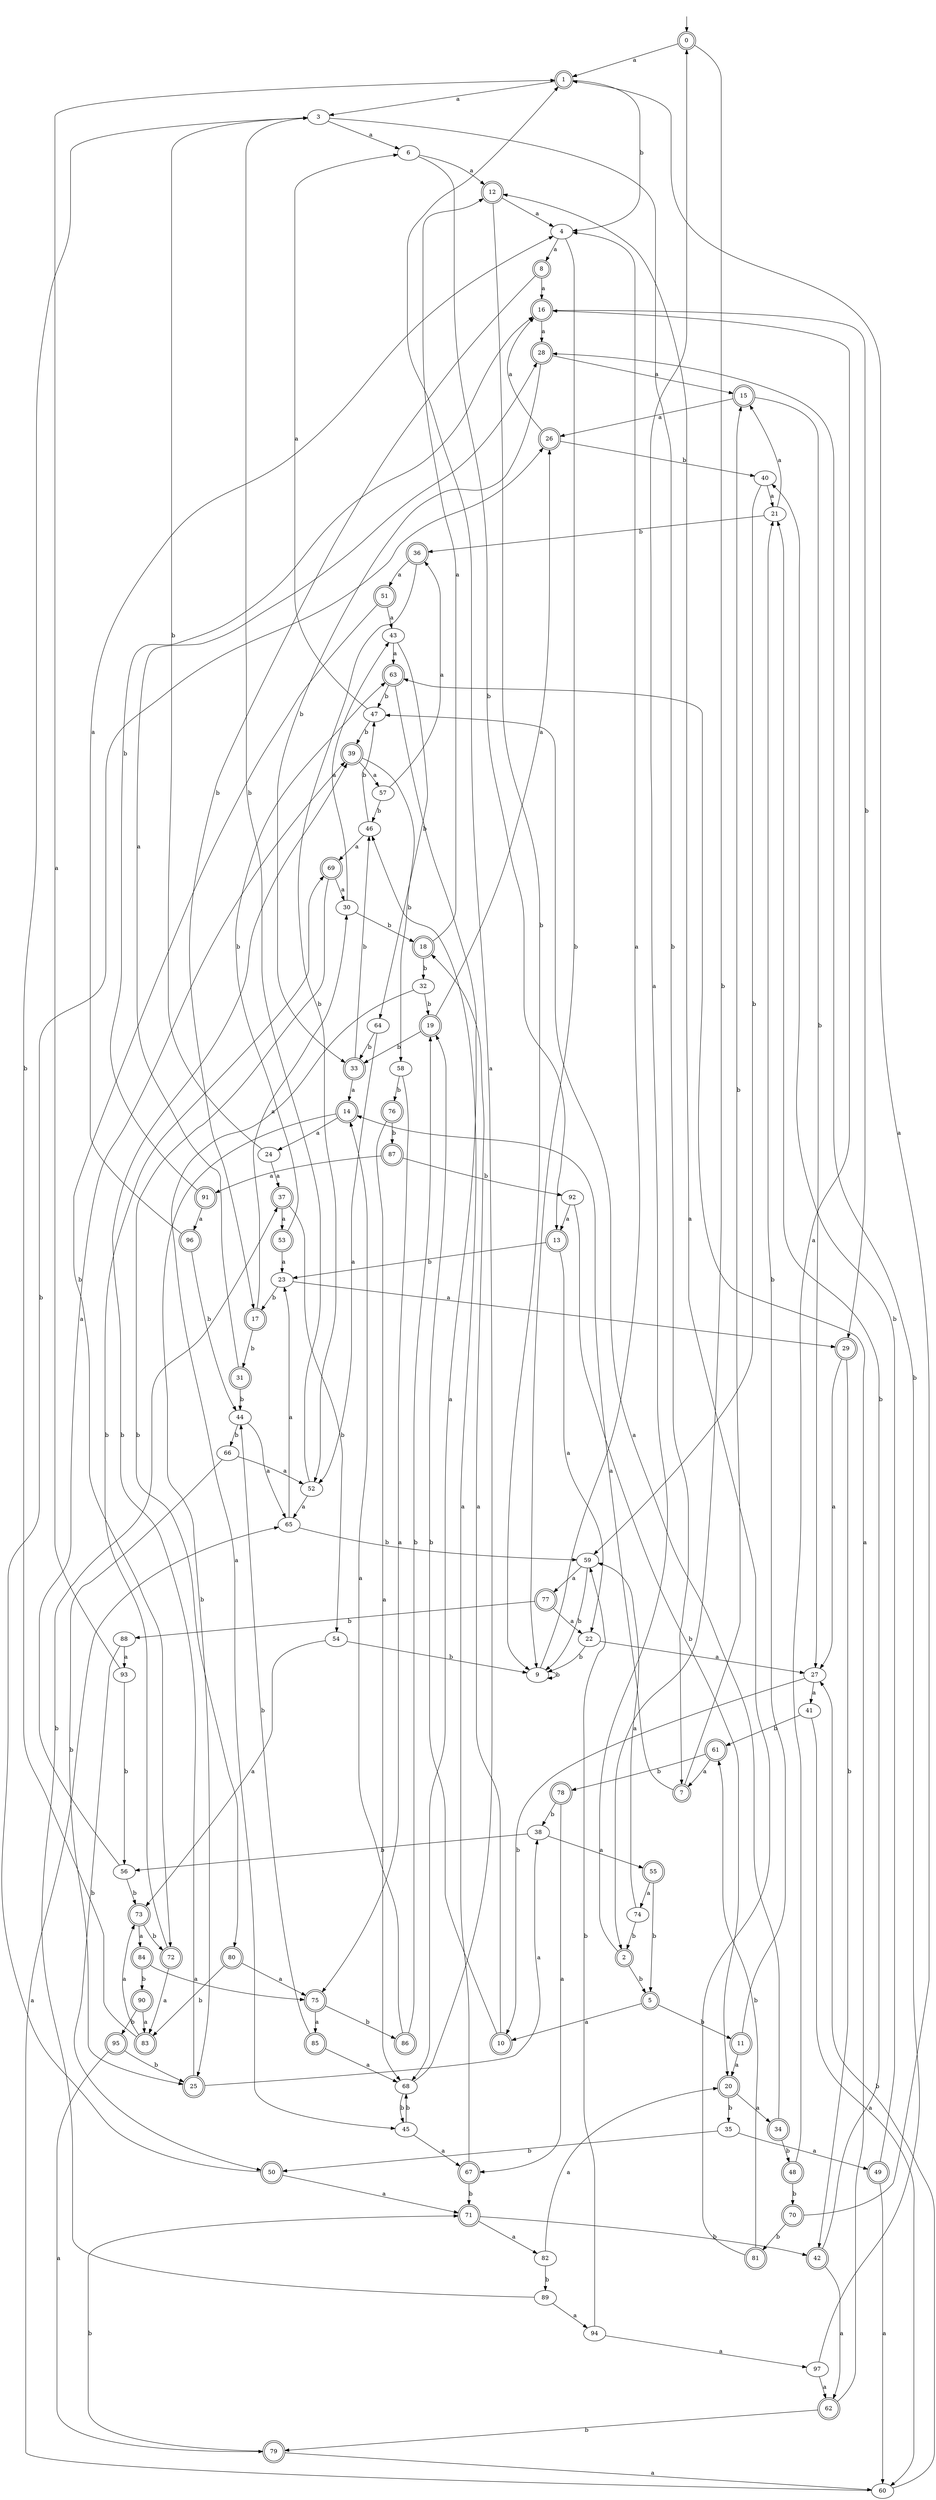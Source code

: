 digraph RandomDFA {
  __start0 [label="", shape=none];
  __start0 -> 0 [label=""];
  0 [shape=circle] [shape=doublecircle]
  0 -> 1 [label="a"]
  0 -> 2 [label="b"]
  1 [shape=doublecircle]
  1 -> 3 [label="a"]
  1 -> 4 [label="b"]
  2 [shape=doublecircle]
  2 -> 0 [label="a"]
  2 -> 5 [label="b"]
  3
  3 -> 6 [label="a"]
  3 -> 7 [label="b"]
  4
  4 -> 8 [label="a"]
  4 -> 9 [label="b"]
  5 [shape=doublecircle]
  5 -> 10 [label="a"]
  5 -> 11 [label="b"]
  6
  6 -> 12 [label="a"]
  6 -> 13 [label="b"]
  7 [shape=doublecircle]
  7 -> 14 [label="a"]
  7 -> 15 [label="b"]
  8 [shape=doublecircle]
  8 -> 16 [label="a"]
  8 -> 17 [label="b"]
  9
  9 -> 4 [label="a"]
  9 -> 9 [label="b"]
  10 [shape=doublecircle]
  10 -> 18 [label="a"]
  10 -> 19 [label="b"]
  11 [shape=doublecircle]
  11 -> 20 [label="a"]
  11 -> 21 [label="b"]
  12 [shape=doublecircle]
  12 -> 4 [label="a"]
  12 -> 9 [label="b"]
  13 [shape=doublecircle]
  13 -> 22 [label="a"]
  13 -> 23 [label="b"]
  14 [shape=doublecircle]
  14 -> 24 [label="a"]
  14 -> 25 [label="b"]
  15 [shape=doublecircle]
  15 -> 26 [label="a"]
  15 -> 27 [label="b"]
  16 [shape=doublecircle]
  16 -> 28 [label="a"]
  16 -> 29 [label="b"]
  17 [shape=doublecircle]
  17 -> 30 [label="a"]
  17 -> 31 [label="b"]
  18 [shape=doublecircle]
  18 -> 12 [label="a"]
  18 -> 32 [label="b"]
  19 [shape=doublecircle]
  19 -> 26 [label="a"]
  19 -> 33 [label="b"]
  20 [shape=doublecircle]
  20 -> 34 [label="a"]
  20 -> 35 [label="b"]
  21
  21 -> 15 [label="a"]
  21 -> 36 [label="b"]
  22
  22 -> 27 [label="a"]
  22 -> 9 [label="b"]
  23
  23 -> 29 [label="a"]
  23 -> 17 [label="b"]
  24
  24 -> 37 [label="a"]
  24 -> 3 [label="b"]
  25 [shape=doublecircle]
  25 -> 38 [label="a"]
  25 -> 39 [label="b"]
  26 [shape=doublecircle]
  26 -> 16 [label="a"]
  26 -> 40 [label="b"]
  27
  27 -> 41 [label="a"]
  27 -> 10 [label="b"]
  28 [shape=doublecircle]
  28 -> 15 [label="a"]
  28 -> 33 [label="b"]
  29 [shape=doublecircle]
  29 -> 27 [label="a"]
  29 -> 42 [label="b"]
  30
  30 -> 43 [label="a"]
  30 -> 18 [label="b"]
  31 [shape=doublecircle]
  31 -> 28 [label="a"]
  31 -> 44 [label="b"]
  32
  32 -> 45 [label="a"]
  32 -> 19 [label="b"]
  33 [shape=doublecircle]
  33 -> 14 [label="a"]
  33 -> 46 [label="b"]
  34 [shape=doublecircle]
  34 -> 47 [label="a"]
  34 -> 48 [label="b"]
  35
  35 -> 49 [label="a"]
  35 -> 50 [label="b"]
  36 [shape=doublecircle]
  36 -> 51 [label="a"]
  36 -> 52 [label="b"]
  37 [shape=doublecircle]
  37 -> 53 [label="a"]
  37 -> 54 [label="b"]
  38
  38 -> 55 [label="a"]
  38 -> 56 [label="b"]
  39 [shape=doublecircle]
  39 -> 57 [label="a"]
  39 -> 58 [label="b"]
  40
  40 -> 21 [label="a"]
  40 -> 59 [label="b"]
  41
  41 -> 60 [label="a"]
  41 -> 61 [label="b"]
  42 [shape=doublecircle]
  42 -> 62 [label="a"]
  42 -> 21 [label="b"]
  43
  43 -> 63 [label="a"]
  43 -> 64 [label="b"]
  44
  44 -> 65 [label="a"]
  44 -> 66 [label="b"]
  45
  45 -> 67 [label="a"]
  45 -> 68 [label="b"]
  46
  46 -> 69 [label="a"]
  46 -> 47 [label="b"]
  47
  47 -> 6 [label="a"]
  47 -> 39 [label="b"]
  48 [shape=doublecircle]
  48 -> 16 [label="a"]
  48 -> 70 [label="b"]
  49 [shape=doublecircle]
  49 -> 60 [label="a"]
  49 -> 40 [label="b"]
  50 [shape=doublecircle]
  50 -> 71 [label="a"]
  50 -> 26 [label="b"]
  51 [shape=doublecircle]
  51 -> 43 [label="a"]
  51 -> 72 [label="b"]
  52
  52 -> 65 [label="a"]
  52 -> 3 [label="b"]
  53 [shape=doublecircle]
  53 -> 23 [label="a"]
  53 -> 63 [label="b"]
  54
  54 -> 73 [label="a"]
  54 -> 9 [label="b"]
  55 [shape=doublecircle]
  55 -> 74 [label="a"]
  55 -> 5 [label="b"]
  56
  56 -> 39 [label="a"]
  56 -> 73 [label="b"]
  57
  57 -> 36 [label="a"]
  57 -> 46 [label="b"]
  58
  58 -> 75 [label="a"]
  58 -> 76 [label="b"]
  59
  59 -> 77 [label="a"]
  59 -> 9 [label="b"]
  60
  60 -> 65 [label="a"]
  60 -> 27 [label="b"]
  61 [shape=doublecircle]
  61 -> 7 [label="a"]
  61 -> 78 [label="b"]
  62 [shape=doublecircle]
  62 -> 63 [label="a"]
  62 -> 79 [label="b"]
  63 [shape=doublecircle]
  63 -> 68 [label="a"]
  63 -> 47 [label="b"]
  64
  64 -> 52 [label="a"]
  64 -> 33 [label="b"]
  65
  65 -> 23 [label="a"]
  65 -> 59 [label="b"]
  66
  66 -> 52 [label="a"]
  66 -> 25 [label="b"]
  67 [shape=doublecircle]
  67 -> 46 [label="a"]
  67 -> 71 [label="b"]
  68
  68 -> 1 [label="a"]
  68 -> 45 [label="b"]
  69 [shape=doublecircle]
  69 -> 30 [label="a"]
  69 -> 80 [label="b"]
  70 [shape=doublecircle]
  70 -> 1 [label="a"]
  70 -> 81 [label="b"]
  71 [shape=doublecircle]
  71 -> 82 [label="a"]
  71 -> 42 [label="b"]
  72 [shape=doublecircle]
  72 -> 83 [label="a"]
  72 -> 69 [label="b"]
  73 [shape=doublecircle]
  73 -> 84 [label="a"]
  73 -> 72 [label="b"]
  74
  74 -> 59 [label="a"]
  74 -> 2 [label="b"]
  75 [shape=doublecircle]
  75 -> 85 [label="a"]
  75 -> 86 [label="b"]
  76 [shape=doublecircle]
  76 -> 68 [label="a"]
  76 -> 87 [label="b"]
  77 [shape=doublecircle]
  77 -> 22 [label="a"]
  77 -> 88 [label="b"]
  78 [shape=doublecircle]
  78 -> 67 [label="a"]
  78 -> 38 [label="b"]
  79 [shape=doublecircle]
  79 -> 60 [label="a"]
  79 -> 71 [label="b"]
  80 [shape=doublecircle]
  80 -> 75 [label="a"]
  80 -> 83 [label="b"]
  81 [shape=doublecircle]
  81 -> 12 [label="a"]
  81 -> 61 [label="b"]
  82
  82 -> 20 [label="a"]
  82 -> 89 [label="b"]
  83 [shape=doublecircle]
  83 -> 73 [label="a"]
  83 -> 3 [label="b"]
  84 [shape=doublecircle]
  84 -> 75 [label="a"]
  84 -> 90 [label="b"]
  85 [shape=doublecircle]
  85 -> 68 [label="a"]
  85 -> 44 [label="b"]
  86 [shape=doublecircle]
  86 -> 14 [label="a"]
  86 -> 19 [label="b"]
  87 [shape=doublecircle]
  87 -> 91 [label="a"]
  87 -> 92 [label="b"]
  88
  88 -> 93 [label="a"]
  88 -> 50 [label="b"]
  89
  89 -> 94 [label="a"]
  89 -> 37 [label="b"]
  90 [shape=doublecircle]
  90 -> 83 [label="a"]
  90 -> 95 [label="b"]
  91 [shape=doublecircle]
  91 -> 96 [label="a"]
  91 -> 16 [label="b"]
  92
  92 -> 13 [label="a"]
  92 -> 20 [label="b"]
  93
  93 -> 1 [label="a"]
  93 -> 56 [label="b"]
  94
  94 -> 97 [label="a"]
  94 -> 59 [label="b"]
  95 [shape=doublecircle]
  95 -> 79 [label="a"]
  95 -> 25 [label="b"]
  96 [shape=doublecircle]
  96 -> 4 [label="a"]
  96 -> 44 [label="b"]
  97
  97 -> 62 [label="a"]
  97 -> 28 [label="b"]
}
